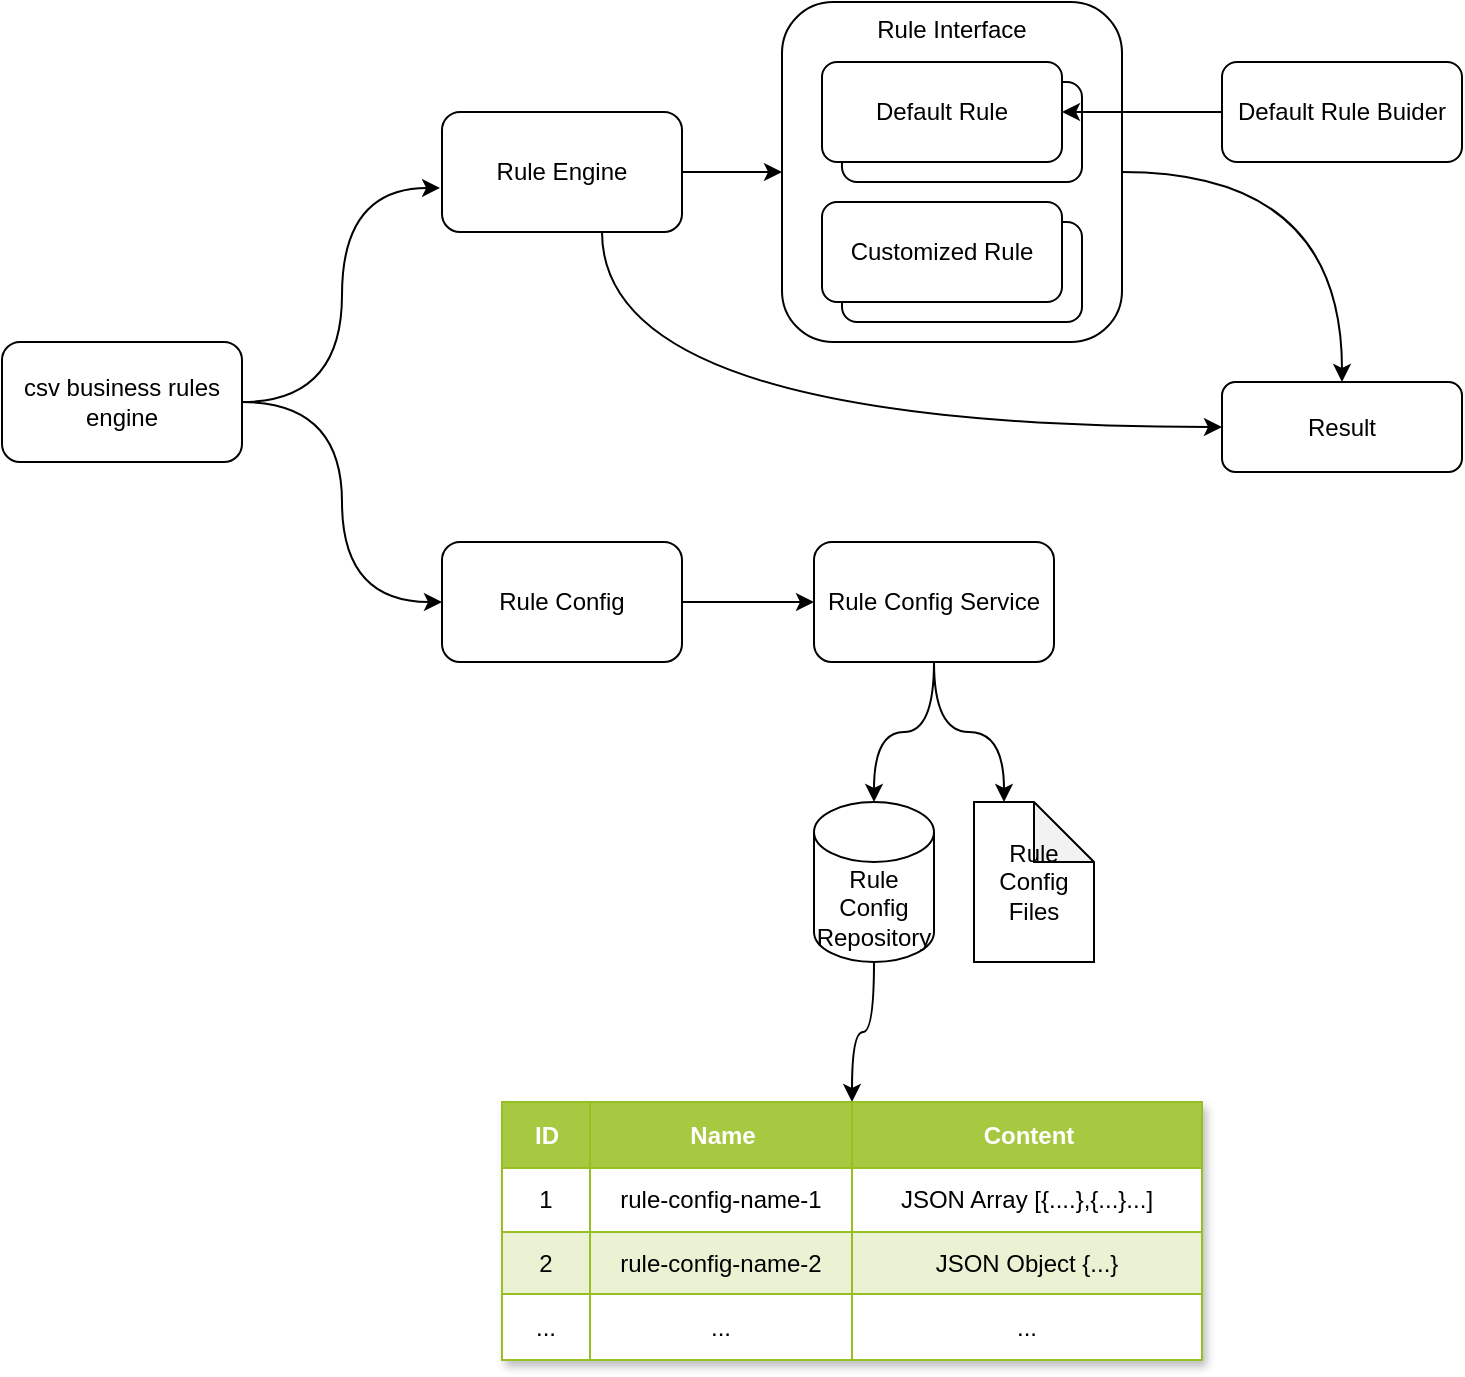 <mxfile version="20.8.13" type="github"><diagram name="第 1 页" id="k_MjvAYGadmgMED4aWBA"><mxGraphModel dx="1434" dy="656" grid="1" gridSize="10" guides="1" tooltips="1" connect="1" arrows="1" fold="1" page="1" pageScale="1" pageWidth="827" pageHeight="1169" math="0" shadow="0"><root><mxCell id="0"/><mxCell id="1" parent="0"/><mxCell id="qniWZXkrSbu6CSLmuXpC-33" style="edgeStyle=orthogonalEdgeStyle;curved=1;rounded=0;orthogonalLoop=1;jettySize=auto;html=1;entryX=-0.008;entryY=0.633;entryDx=0;entryDy=0;entryPerimeter=0;exitX=1;exitY=0.5;exitDx=0;exitDy=0;" edge="1" parent="1" source="qniWZXkrSbu6CSLmuXpC-1" target="qniWZXkrSbu6CSLmuXpC-2"><mxGeometry relative="1" as="geometry"><mxPoint x="150" y="170" as="sourcePoint"/></mxGeometry></mxCell><mxCell id="qniWZXkrSbu6CSLmuXpC-34" style="edgeStyle=orthogonalEdgeStyle;curved=1;rounded=0;orthogonalLoop=1;jettySize=auto;html=1;entryX=0;entryY=0.5;entryDx=0;entryDy=0;" edge="1" parent="1" source="qniWZXkrSbu6CSLmuXpC-1" target="qniWZXkrSbu6CSLmuXpC-3"><mxGeometry relative="1" as="geometry"/></mxCell><mxCell id="qniWZXkrSbu6CSLmuXpC-1" value="csv business rules engine" style="rounded=1;whiteSpace=wrap;html=1;" vertex="1" parent="1"><mxGeometry x="40" y="180" width="120" height="60" as="geometry"/></mxCell><mxCell id="qniWZXkrSbu6CSLmuXpC-54" style="edgeStyle=orthogonalEdgeStyle;curved=1;rounded=0;orthogonalLoop=1;jettySize=auto;html=1;entryX=0;entryY=0.5;entryDx=0;entryDy=0;" edge="1" parent="1" source="qniWZXkrSbu6CSLmuXpC-2" target="qniWZXkrSbu6CSLmuXpC-45"><mxGeometry relative="1" as="geometry"/></mxCell><mxCell id="qniWZXkrSbu6CSLmuXpC-55" style="edgeStyle=orthogonalEdgeStyle;curved=1;rounded=0;orthogonalLoop=1;jettySize=auto;html=1;entryX=0;entryY=0.5;entryDx=0;entryDy=0;" edge="1" parent="1" source="qniWZXkrSbu6CSLmuXpC-2" target="qniWZXkrSbu6CSLmuXpC-52"><mxGeometry relative="1" as="geometry"><Array as="points"><mxPoint x="340" y="223"/></Array></mxGeometry></mxCell><mxCell id="qniWZXkrSbu6CSLmuXpC-2" value="Rule Engine" style="rounded=1;whiteSpace=wrap;html=1;" vertex="1" parent="1"><mxGeometry x="260" y="65" width="120" height="60" as="geometry"/></mxCell><mxCell id="qniWZXkrSbu6CSLmuXpC-9" style="edgeStyle=orthogonalEdgeStyle;curved=1;rounded=0;orthogonalLoop=1;jettySize=auto;html=1;entryX=0;entryY=0.5;entryDx=0;entryDy=0;" edge="1" parent="1" source="qniWZXkrSbu6CSLmuXpC-3" target="qniWZXkrSbu6CSLmuXpC-5"><mxGeometry relative="1" as="geometry"/></mxCell><mxCell id="qniWZXkrSbu6CSLmuXpC-3" value="Rule Config" style="rounded=1;whiteSpace=wrap;html=1;" vertex="1" parent="1"><mxGeometry x="260" y="280" width="120" height="60" as="geometry"/></mxCell><mxCell id="qniWZXkrSbu6CSLmuXpC-56" style="edgeStyle=orthogonalEdgeStyle;curved=1;rounded=0;orthogonalLoop=1;jettySize=auto;html=1;" edge="1" parent="1" source="qniWZXkrSbu6CSLmuXpC-4" target="qniWZXkrSbu6CSLmuXpC-13"><mxGeometry relative="1" as="geometry"/></mxCell><mxCell id="qniWZXkrSbu6CSLmuXpC-4" value="Rule Config Repository" style="shape=cylinder3;whiteSpace=wrap;html=1;boundedLbl=1;backgroundOutline=1;size=15;" vertex="1" parent="1"><mxGeometry x="446" y="410" width="60" height="80" as="geometry"/></mxCell><mxCell id="qniWZXkrSbu6CSLmuXpC-7" style="edgeStyle=orthogonalEdgeStyle;curved=1;rounded=0;orthogonalLoop=1;jettySize=auto;html=1;" edge="1" parent="1" source="qniWZXkrSbu6CSLmuXpC-5" target="qniWZXkrSbu6CSLmuXpC-4"><mxGeometry relative="1" as="geometry"/></mxCell><mxCell id="qniWZXkrSbu6CSLmuXpC-8" style="edgeStyle=orthogonalEdgeStyle;curved=1;rounded=0;orthogonalLoop=1;jettySize=auto;html=1;entryX=0;entryY=0;entryDx=15;entryDy=0;entryPerimeter=0;" edge="1" parent="1" source="qniWZXkrSbu6CSLmuXpC-5" target="qniWZXkrSbu6CSLmuXpC-6"><mxGeometry relative="1" as="geometry"/></mxCell><mxCell id="qniWZXkrSbu6CSLmuXpC-5" value="Rule Config Service" style="rounded=1;whiteSpace=wrap;html=1;" vertex="1" parent="1"><mxGeometry x="446" y="280" width="120" height="60" as="geometry"/></mxCell><mxCell id="qniWZXkrSbu6CSLmuXpC-6" value="Rule Config Files" style="shape=note;whiteSpace=wrap;html=1;backgroundOutline=1;darkOpacity=0.05;" vertex="1" parent="1"><mxGeometry x="526" y="410" width="60" height="80" as="geometry"/></mxCell><mxCell id="qniWZXkrSbu6CSLmuXpC-11" value="Default Rule Buider" style="rounded=1;whiteSpace=wrap;html=1;" vertex="1" parent="1"><mxGeometry x="650" y="40" width="120" height="50" as="geometry"/></mxCell><mxCell id="qniWZXkrSbu6CSLmuXpC-12" value="Assets" style="childLayout=tableLayout;recursiveResize=0;strokeColor=#98bf21;fillColor=#A7C942;shadow=1;" vertex="1" parent="1"><mxGeometry x="290" y="560" width="350" height="129" as="geometry"/></mxCell><mxCell id="qniWZXkrSbu6CSLmuXpC-13" style="shape=tableRow;horizontal=0;startSize=0;swimlaneHead=0;swimlaneBody=0;top=0;left=0;bottom=0;right=0;dropTarget=0;collapsible=0;recursiveResize=0;expand=0;fontStyle=0;strokeColor=inherit;fillColor=#ffffff;" vertex="1" parent="qniWZXkrSbu6CSLmuXpC-12"><mxGeometry width="350" height="33" as="geometry"/></mxCell><mxCell id="qniWZXkrSbu6CSLmuXpC-14" value="ID" style="connectable=0;recursiveResize=0;strokeColor=inherit;fillColor=#A7C942;align=center;fontStyle=1;fontColor=#FFFFFF;html=1;" vertex="1" parent="qniWZXkrSbu6CSLmuXpC-13"><mxGeometry width="44" height="33" as="geometry"><mxRectangle width="44" height="33" as="alternateBounds"/></mxGeometry></mxCell><mxCell id="qniWZXkrSbu6CSLmuXpC-15" value="Name" style="connectable=0;recursiveResize=0;strokeColor=inherit;fillColor=#A7C942;align=center;fontStyle=1;fontColor=#FFFFFF;html=1;" vertex="1" parent="qniWZXkrSbu6CSLmuXpC-13"><mxGeometry x="44" width="131" height="33" as="geometry"><mxRectangle width="131" height="33" as="alternateBounds"/></mxGeometry></mxCell><mxCell id="qniWZXkrSbu6CSLmuXpC-16" value="Content" style="connectable=0;recursiveResize=0;strokeColor=inherit;fillColor=#A7C942;align=center;fontStyle=1;fontColor=#FFFFFF;html=1;" vertex="1" parent="qniWZXkrSbu6CSLmuXpC-13"><mxGeometry x="175" width="175" height="33" as="geometry"><mxRectangle width="175" height="33" as="alternateBounds"/></mxGeometry></mxCell><mxCell id="qniWZXkrSbu6CSLmuXpC-17" value="" style="shape=tableRow;horizontal=0;startSize=0;swimlaneHead=0;swimlaneBody=0;top=0;left=0;bottom=0;right=0;dropTarget=0;collapsible=0;recursiveResize=0;expand=0;fontStyle=0;strokeColor=inherit;fillColor=#ffffff;" vertex="1" parent="qniWZXkrSbu6CSLmuXpC-12"><mxGeometry y="33" width="350" height="32" as="geometry"/></mxCell><mxCell id="qniWZXkrSbu6CSLmuXpC-18" value="1" style="connectable=0;recursiveResize=0;strokeColor=inherit;fillColor=inherit;align=center;whiteSpace=wrap;html=1;" vertex="1" parent="qniWZXkrSbu6CSLmuXpC-17"><mxGeometry width="44" height="32" as="geometry"><mxRectangle width="44" height="32" as="alternateBounds"/></mxGeometry></mxCell><mxCell id="qniWZXkrSbu6CSLmuXpC-19" value="rule-config-name-1" style="connectable=0;recursiveResize=0;strokeColor=inherit;fillColor=inherit;align=center;whiteSpace=wrap;html=1;" vertex="1" parent="qniWZXkrSbu6CSLmuXpC-17"><mxGeometry x="44" width="131" height="32" as="geometry"><mxRectangle width="131" height="32" as="alternateBounds"/></mxGeometry></mxCell><mxCell id="qniWZXkrSbu6CSLmuXpC-20" value="JSON Array [{....},{...}...]" style="connectable=0;recursiveResize=0;strokeColor=inherit;fillColor=inherit;align=center;whiteSpace=wrap;html=1;" vertex="1" parent="qniWZXkrSbu6CSLmuXpC-17"><mxGeometry x="175" width="175" height="32" as="geometry"><mxRectangle width="175" height="32" as="alternateBounds"/></mxGeometry></mxCell><mxCell id="qniWZXkrSbu6CSLmuXpC-21" value="" style="shape=tableRow;horizontal=0;startSize=0;swimlaneHead=0;swimlaneBody=0;top=0;left=0;bottom=0;right=0;dropTarget=0;collapsible=0;recursiveResize=0;expand=0;fontStyle=1;strokeColor=inherit;fillColor=#EAF2D3;" vertex="1" parent="qniWZXkrSbu6CSLmuXpC-12"><mxGeometry y="65" width="350" height="31" as="geometry"/></mxCell><mxCell id="qniWZXkrSbu6CSLmuXpC-22" value="2" style="connectable=0;recursiveResize=0;strokeColor=inherit;fillColor=inherit;whiteSpace=wrap;html=1;" vertex="1" parent="qniWZXkrSbu6CSLmuXpC-21"><mxGeometry width="44" height="31" as="geometry"><mxRectangle width="44" height="31" as="alternateBounds"/></mxGeometry></mxCell><mxCell id="qniWZXkrSbu6CSLmuXpC-23" value="rule-config-name-2" style="connectable=0;recursiveResize=0;strokeColor=inherit;fillColor=inherit;whiteSpace=wrap;html=1;" vertex="1" parent="qniWZXkrSbu6CSLmuXpC-21"><mxGeometry x="44" width="131" height="31" as="geometry"><mxRectangle width="131" height="31" as="alternateBounds"/></mxGeometry></mxCell><mxCell id="qniWZXkrSbu6CSLmuXpC-24" value="JSON Object {...}" style="connectable=0;recursiveResize=0;strokeColor=inherit;fillColor=inherit;whiteSpace=wrap;html=1;" vertex="1" parent="qniWZXkrSbu6CSLmuXpC-21"><mxGeometry x="175" width="175" height="31" as="geometry"><mxRectangle width="175" height="31" as="alternateBounds"/></mxGeometry></mxCell><mxCell id="qniWZXkrSbu6CSLmuXpC-25" value="" style="shape=tableRow;horizontal=0;startSize=0;swimlaneHead=0;swimlaneBody=0;top=0;left=0;bottom=0;right=0;dropTarget=0;collapsible=0;recursiveResize=0;expand=0;fontStyle=0;strokeColor=inherit;fillColor=#ffffff;" vertex="1" parent="qniWZXkrSbu6CSLmuXpC-12"><mxGeometry y="96" width="350" height="33" as="geometry"/></mxCell><mxCell id="qniWZXkrSbu6CSLmuXpC-26" value="..." style="connectable=0;recursiveResize=0;strokeColor=inherit;fillColor=inherit;fontStyle=0;align=center;whiteSpace=wrap;html=1;" vertex="1" parent="qniWZXkrSbu6CSLmuXpC-25"><mxGeometry width="44" height="33" as="geometry"><mxRectangle width="44" height="33" as="alternateBounds"/></mxGeometry></mxCell><mxCell id="qniWZXkrSbu6CSLmuXpC-27" value="..." style="connectable=0;recursiveResize=0;strokeColor=inherit;fillColor=inherit;fontStyle=0;align=center;whiteSpace=wrap;html=1;" vertex="1" parent="qniWZXkrSbu6CSLmuXpC-25"><mxGeometry x="44" width="131" height="33" as="geometry"><mxRectangle width="131" height="33" as="alternateBounds"/></mxGeometry></mxCell><mxCell id="qniWZXkrSbu6CSLmuXpC-28" value="..." style="connectable=0;recursiveResize=0;strokeColor=inherit;fillColor=inherit;fontStyle=0;align=center;whiteSpace=wrap;html=1;" vertex="1" parent="qniWZXkrSbu6CSLmuXpC-25"><mxGeometry x="175" width="175" height="33" as="geometry"><mxRectangle width="175" height="33" as="alternateBounds"/></mxGeometry></mxCell><mxCell id="qniWZXkrSbu6CSLmuXpC-53" style="edgeStyle=orthogonalEdgeStyle;curved=1;rounded=0;orthogonalLoop=1;jettySize=auto;html=1;exitX=1;exitY=0.5;exitDx=0;exitDy=0;" edge="1" parent="1" source="qniWZXkrSbu6CSLmuXpC-45" target="qniWZXkrSbu6CSLmuXpC-52"><mxGeometry relative="1" as="geometry"/></mxCell><mxCell id="qniWZXkrSbu6CSLmuXpC-45" value="Rule Interface" style="rounded=1;whiteSpace=wrap;html=1;verticalAlign=top;" vertex="1" parent="1"><mxGeometry x="430" y="10" width="170" height="170" as="geometry"/></mxCell><mxCell id="qniWZXkrSbu6CSLmuXpC-46" value="" style="group" vertex="1" connectable="0" parent="1"><mxGeometry x="450" y="110" width="130" height="60" as="geometry"/></mxCell><mxCell id="qniWZXkrSbu6CSLmuXpC-37" value="Customized Rule" style="rounded=1;whiteSpace=wrap;html=1;" vertex="1" parent="qniWZXkrSbu6CSLmuXpC-46"><mxGeometry x="10" y="10" width="120" height="50" as="geometry"/></mxCell><mxCell id="qniWZXkrSbu6CSLmuXpC-38" value="Customized Rule" style="rounded=1;whiteSpace=wrap;html=1;" vertex="1" parent="qniWZXkrSbu6CSLmuXpC-46"><mxGeometry width="120" height="50" as="geometry"/></mxCell><mxCell id="qniWZXkrSbu6CSLmuXpC-47" value="" style="group" vertex="1" connectable="0" parent="1"><mxGeometry x="450" y="40" width="130" height="60" as="geometry"/></mxCell><mxCell id="qniWZXkrSbu6CSLmuXpC-40" value="Default Rule" style="rounded=1;whiteSpace=wrap;html=1;" vertex="1" parent="qniWZXkrSbu6CSLmuXpC-47"><mxGeometry x="10" y="10" width="120" height="50" as="geometry"/></mxCell><mxCell id="qniWZXkrSbu6CSLmuXpC-41" value="Default Rule" style="rounded=1;whiteSpace=wrap;html=1;" vertex="1" parent="qniWZXkrSbu6CSLmuXpC-47"><mxGeometry width="120" height="50" as="geometry"/></mxCell><mxCell id="qniWZXkrSbu6CSLmuXpC-44" style="edgeStyle=orthogonalEdgeStyle;curved=1;rounded=0;orthogonalLoop=1;jettySize=auto;html=1;" edge="1" parent="1" source="qniWZXkrSbu6CSLmuXpC-11" target="qniWZXkrSbu6CSLmuXpC-41"><mxGeometry relative="1" as="geometry"/></mxCell><mxCell id="qniWZXkrSbu6CSLmuXpC-52" value="Result" style="rounded=1;whiteSpace=wrap;html=1;" vertex="1" parent="1"><mxGeometry x="650" y="200" width="120" height="45" as="geometry"/></mxCell></root></mxGraphModel></diagram></mxfile>